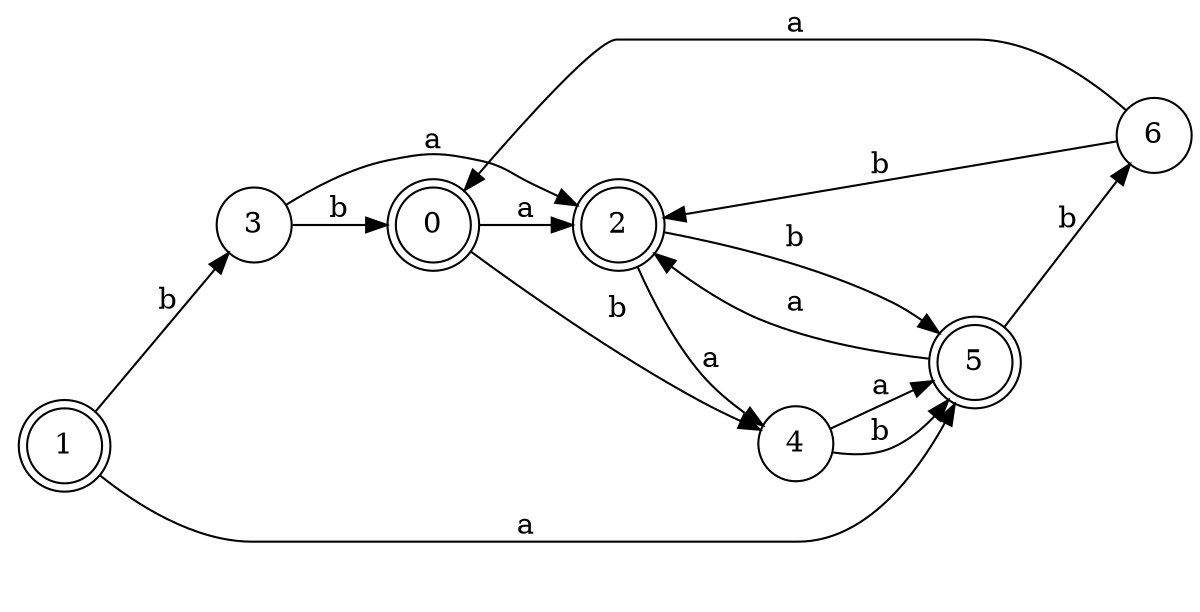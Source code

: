 digraph n6_10 {
__start0 [label="" shape="none"];

rankdir=LR;
size="8,5";

s0 [style="rounded,filled", color="black", fillcolor="white" shape="doublecircle", label="0"];
s1 [style="rounded,filled", color="black", fillcolor="white" shape="doublecircle", label="1"];
s2 [style="rounded,filled", color="black", fillcolor="white" shape="doublecircle", label="2"];
s3 [style="filled", color="black", fillcolor="white" shape="circle", label="3"];
s4 [style="filled", color="black", fillcolor="white" shape="circle", label="4"];
s5 [style="rounded,filled", color="black", fillcolor="white" shape="doublecircle", label="5"];
s6 [style="filled", color="black", fillcolor="white" shape="circle", label="6"];
s0 -> s2 [label="a"];
s0 -> s4 [label="b"];
s1 -> s5 [label="a"];
s1 -> s3 [label="b"];
s2 -> s4 [label="a"];
s2 -> s5 [label="b"];
s3 -> s2 [label="a"];
s3 -> s0 [label="b"];
s4 -> s5 [label="a"];
s4 -> s5 [label="b"];
s5 -> s2 [label="a"];
s5 -> s6 [label="b"];
s6 -> s0 [label="a"];
s6 -> s2 [label="b"];

}